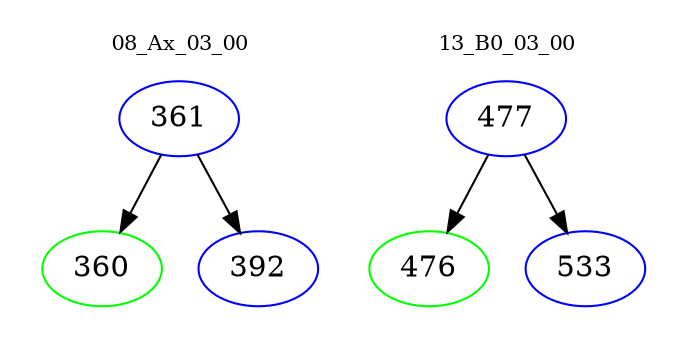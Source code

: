 digraph{
subgraph cluster_0 {
color = white
label = "08_Ax_03_00";
fontsize=10;
T0_361 [label="361", color="blue"]
T0_361 -> T0_360 [color="black"]
T0_360 [label="360", color="green"]
T0_361 -> T0_392 [color="black"]
T0_392 [label="392", color="blue"]
}
subgraph cluster_1 {
color = white
label = "13_B0_03_00";
fontsize=10;
T1_477 [label="477", color="blue"]
T1_477 -> T1_476 [color="black"]
T1_476 [label="476", color="green"]
T1_477 -> T1_533 [color="black"]
T1_533 [label="533", color="blue"]
}
}
